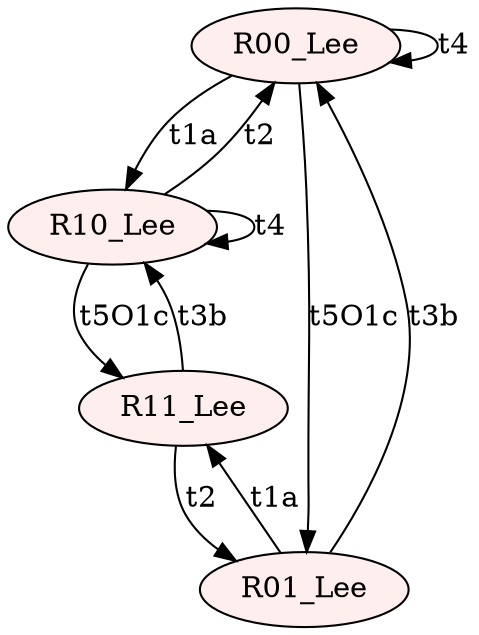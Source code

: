 digraph "SCinput/r" {
node [style=filled fillcolor="#FFEEEE"]; R00_Lee ;
node [style=filled fillcolor="#FFEEEE"]; R10_Lee ;
node [style=filled fillcolor="#FFEEEE"]; R11_Lee ;
node [style=filled fillcolor="#FFEEEE"]; R01_Lee ;
R00_Lee -> R01_Lee [label=t5O1c]
R00_Lee -> R00_Lee [label=t4]
R00_Lee -> R10_Lee [label=t1a]
R10_Lee -> R11_Lee [label=t5O1c]
R10_Lee -> R10_Lee [label=t4]
R10_Lee -> R00_Lee [label=t2]
R11_Lee -> R10_Lee [label=t3b]
R11_Lee -> R01_Lee [label=t2]
R01_Lee -> R00_Lee [label=t3b]
R01_Lee -> R11_Lee [label=t1a]
}